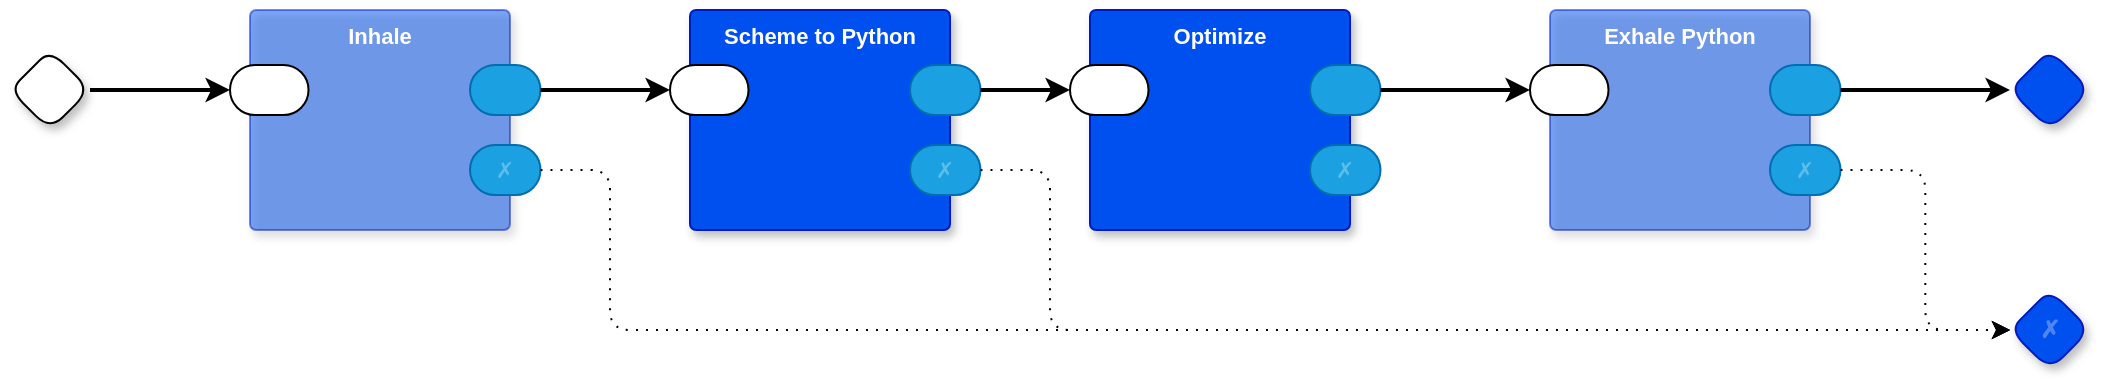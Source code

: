 <mxfile version="24.7.8" pages="8">
  <diagram id="7uuvqDomjlQr13WNTYXz" name="main">
    <mxGraphModel dx="1009" dy="608" grid="1" gridSize="10" guides="1" tooltips="1" connect="1" arrows="1" fold="1" page="1" pageScale="1" pageWidth="1100" pageHeight="850" math="0" shadow="0">
      <root>
        <mxCell id="0" />
        <mxCell id="1" parent="0" />
        <mxCell id="LZAMivedhxL1cJnxeGQ6-1" value="" style="rhombus;whiteSpace=wrap;html=1;rounded=1;fontStyle=1;glass=0;sketch=0;fontSize=12;points=[[0,0.5,0,0,0],[0.5,0,0,0,0],[0.5,1,0,0,0],[1,0.5,0,0,0]];shadow=1;fontFamily=Helvetica;fontColor=default;" parent="1" vertex="1">
          <mxGeometry x="20" y="100" width="40" height="40" as="geometry" />
        </mxCell>
        <mxCell id="LZAMivedhxL1cJnxeGQ6-2" value="" style="rhombus;whiteSpace=wrap;html=1;rounded=1;fontStyle=1;glass=0;sketch=0;fontSize=12;points=[[0,0.5,0,0,0],[0.5,0,0,0,0],[0.5,1,0,0,0],[1,0.5,0,0,0]];shadow=1;fillColor=#0050ef;fontColor=#ffffff;strokeColor=#001DBC;fontFamily=Helvetica;" parent="1" vertex="1">
          <mxGeometry x="1020" y="100" width="40" height="40" as="geometry" />
        </mxCell>
        <mxCell id="LZAMivedhxL1cJnxeGQ6-3" value="✗" style="rhombus;whiteSpace=wrap;html=1;rounded=1;fillColor=#0050ef;fontColor=#ffffff;strokeColor=#001DBC;fontStyle=1;glass=0;sketch=0;fontSize=12;points=[[0,0.5,0,0,0],[0.5,0,0,0,0],[0.5,1,0,0,0],[1,0.5,0,0,0]];shadow=1;textOpacity=30;" parent="1" vertex="1">
          <mxGeometry x="1020" y="220" width="40" height="40" as="geometry" />
        </mxCell>
        <mxCell id="LZAMivedhxL1cJnxeGQ6-9" style="edgeStyle=orthogonalEdgeStyle;rounded=0;orthogonalLoop=1;jettySize=auto;html=1;exitX=1;exitY=0.5;exitDx=0;exitDy=0;exitPerimeter=0;strokeWidth=2;entryX=0;entryY=0.5;entryDx=0;entryDy=0;entryPerimeter=0;" parent="1" source="LZAMivedhxL1cJnxeGQ6-1" target="LZAMivedhxL1cJnxeGQ6-16" edge="1">
          <mxGeometry relative="1" as="geometry">
            <mxPoint x="103.25" y="120" as="targetPoint" />
            <mxPoint x="55.25" y="120" as="sourcePoint" />
          </mxGeometry>
        </mxCell>
        <mxCell id="LZAMivedhxL1cJnxeGQ6-15" value="Inhale" style="rounded=1;whiteSpace=wrap;sketch=0;container=1;recursiveResize=0;verticalAlign=top;arcSize=6;fontStyle=1;autosize=0;points=[];absoluteArcSize=1;shadow=1;strokeColor=#001DBC;fillColor=#0050ef;fontColor=#ffffff;fontFamily=Helvetica;fontSize=11;labelBackgroundColor=none;opacity=50;" parent="1" vertex="1">
          <mxGeometry x="140" y="80" width="130" height="110" as="geometry">
            <mxRectangle x="-98" y="-1230" width="99" height="26" as="alternateBounds" />
          </mxGeometry>
        </mxCell>
        <mxCell id="LZAMivedhxL1cJnxeGQ6-16" value="" style="rounded=1;whiteSpace=wrap;sketch=0;points=[[0,0.5,0,0,0],[1,0.5,0,0,0]];arcSize=50;fontFamily=Helvetica;fontSize=11;fontColor=default;labelBackgroundColor=none;" parent="LZAMivedhxL1cJnxeGQ6-15" vertex="1">
          <mxGeometry x="-10" y="27.5" width="39.25" height="25" as="geometry" />
        </mxCell>
        <mxCell id="LZAMivedhxL1cJnxeGQ6-17" value="" style="rounded=1;whiteSpace=wrap;sketch=0;points=[[0,0.5,0,0,0],[1,0.5,0,0,0]];fillColor=#1ba1e2;fontColor=#ffffff;strokeColor=#006EAF;arcSize=50;fontFamily=Helvetica;fontSize=11;labelBackgroundColor=none;" parent="LZAMivedhxL1cJnxeGQ6-15" vertex="1">
          <mxGeometry x="110" y="27.5" width="35.25" height="25" as="geometry" />
        </mxCell>
        <mxCell id="LZAMivedhxL1cJnxeGQ6-18" value="✗" style="rounded=1;whiteSpace=wrap;sketch=0;points=[[0,0.5,0,0,0],[1,0.5,0,0,0]];fillColor=#1ba1e2;fontColor=#ffffff;strokeColor=#006EAF;arcSize=50;fontFamily=Helvetica;fontSize=11;textOpacity=30;labelBackgroundColor=none;" parent="LZAMivedhxL1cJnxeGQ6-15" vertex="1">
          <mxGeometry x="110" y="67.5" width="35.25" height="25" as="geometry" />
        </mxCell>
        <mxCell id="LZAMivedhxL1cJnxeGQ6-29" style="edgeStyle=orthogonalEdgeStyle;curved=0;rounded=1;orthogonalLoop=1;jettySize=auto;html=1;exitX=1;exitY=0.5;exitDx=0;exitDy=0;exitPerimeter=0;strokeColor=default;align=center;verticalAlign=middle;fontFamily=Helvetica;fontSize=11;fontColor=default;labelBackgroundColor=default;endArrow=classic;entryX=0;entryY=0.5;entryDx=0;entryDy=0;entryPerimeter=0;dashed=1;dashPattern=1 4;" parent="1" source="LZAMivedhxL1cJnxeGQ6-18" target="LZAMivedhxL1cJnxeGQ6-3" edge="1">
          <mxGeometry relative="1" as="geometry">
            <Array as="points">
              <mxPoint x="320" y="160" />
              <mxPoint x="320" y="240" />
            </Array>
          </mxGeometry>
        </mxCell>
        <mxCell id="bqmPil9-1EwFx2zgqMKI-1" value="Scheme to Python" style="rounded=1;whiteSpace=wrap;sketch=0;container=1;recursiveResize=0;verticalAlign=top;arcSize=6;fontStyle=1;autosize=0;points=[];absoluteArcSize=1;shadow=1;strokeColor=#001DBC;fillColor=#0050ef;fontColor=#ffffff;fontFamily=Helvetica;fontSize=11;labelBackgroundColor=none;" parent="1" vertex="1">
          <mxGeometry x="360" y="80" width="130" height="110" as="geometry">
            <mxRectangle x="-98" y="-1230" width="99" height="26" as="alternateBounds" />
          </mxGeometry>
        </mxCell>
        <mxCell id="bqmPil9-1EwFx2zgqMKI-2" value="" style="rounded=1;whiteSpace=wrap;sketch=0;points=[[0,0.5,0,0,0],[1,0.5,0,0,0]];arcSize=50;fontFamily=Helvetica;fontSize=11;fontColor=default;labelBackgroundColor=none;" parent="bqmPil9-1EwFx2zgqMKI-1" vertex="1">
          <mxGeometry x="-10" y="27.5" width="39.25" height="25" as="geometry" />
        </mxCell>
        <mxCell id="bqmPil9-1EwFx2zgqMKI-3" value="" style="rounded=1;whiteSpace=wrap;sketch=0;points=[[0,0.5,0,0,0],[1,0.5,0,0,0]];fillColor=#1ba1e2;fontColor=#ffffff;strokeColor=#006EAF;arcSize=50;fontFamily=Helvetica;fontSize=11;labelBackgroundColor=none;" parent="bqmPil9-1EwFx2zgqMKI-1" vertex="1">
          <mxGeometry x="110" y="27.5" width="35.25" height="25" as="geometry" />
        </mxCell>
        <mxCell id="bqmPil9-1EwFx2zgqMKI-4" value="✗" style="rounded=1;whiteSpace=wrap;sketch=0;points=[[0,0.5,0,0,0],[1,0.5,0,0,0]];fillColor=#1ba1e2;fontColor=#ffffff;strokeColor=#006EAF;arcSize=50;fontFamily=Helvetica;fontSize=11;textOpacity=30;labelBackgroundColor=none;" parent="bqmPil9-1EwFx2zgqMKI-1" vertex="1">
          <mxGeometry x="110" y="67.5" width="35.25" height="25" as="geometry" />
        </mxCell>
        <mxCell id="bqmPil9-1EwFx2zgqMKI-5" style="edgeStyle=orthogonalEdgeStyle;rounded=1;orthogonalLoop=1;jettySize=auto;html=1;exitX=1;exitY=0.5;exitDx=0;exitDy=0;exitPerimeter=0;entryX=0;entryY=0.5;entryDx=0;entryDy=0;entryPerimeter=0;strokeWidth=2;curved=0;" parent="1" source="LZAMivedhxL1cJnxeGQ6-17" target="bqmPil9-1EwFx2zgqMKI-2" edge="1">
          <mxGeometry relative="1" as="geometry" />
        </mxCell>
        <mxCell id="bqmPil9-1EwFx2zgqMKI-7" style="edgeStyle=orthogonalEdgeStyle;rounded=1;orthogonalLoop=1;jettySize=auto;html=1;entryX=0;entryY=0.5;entryDx=0;entryDy=0;entryPerimeter=0;curved=0;strokeColor=default;dashed=1;dashPattern=1 4;exitX=1;exitY=0.5;exitDx=0;exitDy=0;exitPerimeter=0;" parent="1" source="bqmPil9-1EwFx2zgqMKI-4" target="LZAMivedhxL1cJnxeGQ6-3" edge="1">
          <mxGeometry relative="1" as="geometry">
            <mxPoint x="520" y="180" as="sourcePoint" />
            <Array as="points">
              <mxPoint x="540" y="160" />
              <mxPoint x="540" y="240" />
            </Array>
          </mxGeometry>
        </mxCell>
        <mxCell id="8gXpsizZQ_q2KtkRFCEc-1" value="Exhale Python" style="rounded=1;whiteSpace=wrap;sketch=0;container=1;recursiveResize=0;verticalAlign=top;arcSize=6;fontStyle=1;autosize=0;points=[];absoluteArcSize=1;shadow=1;strokeColor=#001DBC;fillColor=#0050ef;fontColor=#ffffff;fontFamily=Helvetica;fontSize=11;labelBackgroundColor=none;opacity=50;" parent="1" vertex="1">
          <mxGeometry x="790" y="80" width="130" height="110" as="geometry">
            <mxRectangle x="-98" y="-1230" width="99" height="26" as="alternateBounds" />
          </mxGeometry>
        </mxCell>
        <mxCell id="8gXpsizZQ_q2KtkRFCEc-2" value="" style="rounded=1;whiteSpace=wrap;sketch=0;points=[[0,0.5,0,0,0],[1,0.5,0,0,0]];arcSize=50;fontFamily=Helvetica;fontSize=11;fontColor=default;labelBackgroundColor=none;" parent="8gXpsizZQ_q2KtkRFCEc-1" vertex="1">
          <mxGeometry x="-10" y="27.5" width="39.25" height="25" as="geometry" />
        </mxCell>
        <mxCell id="8gXpsizZQ_q2KtkRFCEc-3" value="" style="rounded=1;whiteSpace=wrap;sketch=0;points=[[0,0.5,0,0,0],[1,0.5,0,0,0]];fillColor=#1ba1e2;fontColor=#ffffff;strokeColor=#006EAF;arcSize=50;fontFamily=Helvetica;fontSize=11;labelBackgroundColor=none;" parent="8gXpsizZQ_q2KtkRFCEc-1" vertex="1">
          <mxGeometry x="110" y="27.5" width="35.25" height="25" as="geometry" />
        </mxCell>
        <mxCell id="8gXpsizZQ_q2KtkRFCEc-4" value="✗" style="rounded=1;whiteSpace=wrap;sketch=0;points=[[0,0.5,0,0,0],[1,0.5,0,0,0]];fillColor=#1ba1e2;fontColor=#ffffff;strokeColor=#006EAF;arcSize=50;fontFamily=Helvetica;fontSize=11;textOpacity=30;labelBackgroundColor=none;" parent="8gXpsizZQ_q2KtkRFCEc-1" vertex="1">
          <mxGeometry x="110" y="67.5" width="35.25" height="25" as="geometry" />
        </mxCell>
        <mxCell id="8gXpsizZQ_q2KtkRFCEc-6" style="edgeStyle=orthogonalEdgeStyle;rounded=1;orthogonalLoop=1;jettySize=auto;html=1;exitX=1;exitY=0.5;exitDx=0;exitDy=0;exitPerimeter=0;entryX=0;entryY=0.5;entryDx=0;entryDy=0;entryPerimeter=0;strokeWidth=2;curved=0;" parent="1" source="8gXpsizZQ_q2KtkRFCEc-3" target="LZAMivedhxL1cJnxeGQ6-2" edge="1">
          <mxGeometry relative="1" as="geometry" />
        </mxCell>
        <mxCell id="8gXpsizZQ_q2KtkRFCEc-7" style="edgeStyle=orthogonalEdgeStyle;rounded=1;orthogonalLoop=1;jettySize=auto;html=1;exitX=1;exitY=0.5;exitDx=0;exitDy=0;exitPerimeter=0;entryX=0;entryY=0.5;entryDx=0;entryDy=0;entryPerimeter=0;curved=0;dashed=1;dashPattern=1 4;" parent="1" source="8gXpsizZQ_q2KtkRFCEc-4" target="LZAMivedhxL1cJnxeGQ6-3" edge="1">
          <mxGeometry relative="1" as="geometry" />
        </mxCell>
        <mxCell id="SOxFIMe7PkMnrxHXSoTj-4" value="Optimize" style="rounded=1;whiteSpace=wrap;sketch=0;container=1;recursiveResize=0;verticalAlign=top;arcSize=6;fontStyle=1;autosize=0;points=[];absoluteArcSize=1;shadow=1;strokeColor=#001DBC;fillColor=#0050ef;fontColor=#ffffff;fontFamily=Helvetica;fontSize=11;labelBackgroundColor=none;" parent="1" vertex="1">
          <mxGeometry x="560" y="80" width="130" height="110" as="geometry">
            <mxRectangle x="-98" y="-1230" width="99" height="26" as="alternateBounds" />
          </mxGeometry>
        </mxCell>
        <mxCell id="SOxFIMe7PkMnrxHXSoTj-5" value="" style="rounded=1;whiteSpace=wrap;sketch=0;points=[[0,0.5,0,0,0],[1,0.5,0,0,0]];arcSize=50;fontFamily=Helvetica;fontSize=11;fontColor=default;labelBackgroundColor=none;" parent="SOxFIMe7PkMnrxHXSoTj-4" vertex="1">
          <mxGeometry x="-10" y="27.5" width="39.25" height="25" as="geometry" />
        </mxCell>
        <mxCell id="SOxFIMe7PkMnrxHXSoTj-6" value="" style="rounded=1;whiteSpace=wrap;sketch=0;points=[[0,0.5,0,0,0],[1,0.5,0,0,0]];fillColor=#1ba1e2;fontColor=#ffffff;strokeColor=#006EAF;arcSize=50;fontFamily=Helvetica;fontSize=11;labelBackgroundColor=none;" parent="SOxFIMe7PkMnrxHXSoTj-4" vertex="1">
          <mxGeometry x="110" y="27.5" width="35.25" height="25" as="geometry" />
        </mxCell>
        <mxCell id="SOxFIMe7PkMnrxHXSoTj-7" value="✗" style="rounded=1;whiteSpace=wrap;sketch=0;points=[[0,0.5,0,0,0],[1,0.5,0,0,0]];fillColor=#1ba1e2;fontColor=#ffffff;strokeColor=#006EAF;arcSize=50;fontFamily=Helvetica;fontSize=11;textOpacity=30;labelBackgroundColor=none;" parent="SOxFIMe7PkMnrxHXSoTj-4" vertex="1">
          <mxGeometry x="110" y="67.5" width="35.25" height="25" as="geometry" />
        </mxCell>
        <mxCell id="SOxFIMe7PkMnrxHXSoTj-8" style="edgeStyle=orthogonalEdgeStyle;rounded=1;orthogonalLoop=1;jettySize=auto;html=1;exitX=1;exitY=0.5;exitDx=0;exitDy=0;exitPerimeter=0;entryX=0;entryY=0.5;entryDx=0;entryDy=0;entryPerimeter=0;curved=0;strokeWidth=2;" parent="1" source="bqmPil9-1EwFx2zgqMKI-3" target="SOxFIMe7PkMnrxHXSoTj-5" edge="1">
          <mxGeometry relative="1" as="geometry" />
        </mxCell>
        <mxCell id="SOxFIMe7PkMnrxHXSoTj-9" style="edgeStyle=orthogonalEdgeStyle;rounded=1;orthogonalLoop=1;jettySize=auto;html=1;exitX=1;exitY=0.5;exitDx=0;exitDy=0;exitPerimeter=0;entryX=0;entryY=0.5;entryDx=0;entryDy=0;entryPerimeter=0;curved=0;strokeWidth=2;" parent="1" source="SOxFIMe7PkMnrxHXSoTj-6" target="8gXpsizZQ_q2KtkRFCEc-2" edge="1">
          <mxGeometry relative="1" as="geometry" />
        </mxCell>
      </root>
    </mxGraphModel>
  </diagram>
  <diagram id="kfDFgN6jVAJmqFf7D7LI" name="Inhale">
    <mxGraphModel dx="1009" dy="608" grid="1" gridSize="10" guides="1" tooltips="1" connect="1" arrows="1" fold="1" page="1" pageScale="1" pageWidth="1100" pageHeight="850" math="0" shadow="0">
      <root>
        <mxCell id="0" />
        <mxCell id="1" parent="0" />
        <mxCell id="Ks3u7ii3O0ToyFJfyuOW-1" value="" style="rhombus;whiteSpace=wrap;html=1;rounded=1;fontStyle=1;glass=0;sketch=0;fontSize=12;points=[[0,0.5,0,0,0],[0.5,0,0,0,0],[0.5,1,0,0,0],[1,0.5,0,0,0]];shadow=1;fontFamily=Helvetica;fontColor=default;" parent="1" vertex="1">
          <mxGeometry x="20" y="140" width="40" height="40" as="geometry" />
        </mxCell>
        <mxCell id="Ks3u7ii3O0ToyFJfyuOW-2" value="" style="rhombus;whiteSpace=wrap;html=1;rounded=1;fontStyle=1;glass=0;sketch=0;fontSize=12;points=[[0,0.5,0,0,0],[0.5,0,0,0,0],[0.5,1,0,0,0],[1,0.5,0,0,0]];shadow=1;fillColor=#0050ef;fontColor=#ffffff;strokeColor=#001DBC;fontFamily=Helvetica;" parent="1" vertex="1">
          <mxGeometry x="685" y="140" width="40" height="40" as="geometry" />
        </mxCell>
        <mxCell id="Ks3u7ii3O0ToyFJfyuOW-3" value="✗" style="rhombus;whiteSpace=wrap;html=1;rounded=1;fillColor=#0050ef;fontColor=#ffffff;strokeColor=#001DBC;fontStyle=1;glass=0;sketch=0;fontSize=12;points=[[0,0.5,0,0,0],[0.5,0,0,0,0],[0.5,1,0,0,0],[1,0.5,0,0,0]];shadow=1;textOpacity=30;" parent="1" vertex="1">
          <mxGeometry x="685" y="260" width="40" height="40" as="geometry" />
        </mxCell>
        <mxCell id="Ks3u7ii3O0ToyFJfyuOW-4" value="$ node t2t.mjs internalize.ohm internalize.rewrite -" style="rounded=1;whiteSpace=wrap;html=1;sketch=0;container=1;recursiveResize=0;verticalAlign=top;arcSize=6;fontStyle=1;autosize=0;points=[];absoluteArcSize=1;shadow=1;strokeColor=#001DBC;fillColor=#0050ef;fontColor=#ffffff;fontFamily=Helvetica;fontSize=11;" parent="1" vertex="1">
          <mxGeometry x="375" y="120" width="190" height="110" as="geometry">
            <mxRectangle x="-98" y="-1230" width="99" height="26" as="alternateBounds" />
          </mxGeometry>
        </mxCell>
        <mxCell id="Ks3u7ii3O0ToyFJfyuOW-5" value="" style="rounded=1;whiteSpace=wrap;html=1;sketch=0;points=[[0,0.5,0,0,0],[1,0.5,0,0,0]];arcSize=50;fontFamily=Helvetica;fontSize=11;fontColor=default;" parent="Ks3u7ii3O0ToyFJfyuOW-4" vertex="1">
          <mxGeometry x="-10" y="27.5" width="39.25" height="25" as="geometry" />
        </mxCell>
        <mxCell id="Ks3u7ii3O0ToyFJfyuOW-6" value="" style="rounded=1;whiteSpace=wrap;html=1;sketch=0;points=[[0,0.5,0,0,0],[1,0.5,0,0,0]];fillColor=#1ba1e2;fontColor=#ffffff;strokeColor=#006EAF;arcSize=50;fontFamily=Helvetica;fontSize=11;" parent="Ks3u7ii3O0ToyFJfyuOW-4" vertex="1">
          <mxGeometry x="170" y="27.5" width="35.25" height="25" as="geometry" />
        </mxCell>
        <mxCell id="Ks3u7ii3O0ToyFJfyuOW-7" value="✗" style="rounded=1;whiteSpace=wrap;html=1;sketch=0;points=[[0,0.5,0,0,0],[1,0.5,0,0,0]];fillColor=#1ba1e2;fontColor=#ffffff;strokeColor=#006EAF;arcSize=50;fontFamily=Helvetica;fontSize=11;textOpacity=30;" parent="Ks3u7ii3O0ToyFJfyuOW-4" vertex="1">
          <mxGeometry x="170" y="67.5" width="35.25" height="25" as="geometry" />
        </mxCell>
        <mxCell id="Ks3u7ii3O0ToyFJfyuOW-9" style="edgeStyle=orthogonalEdgeStyle;rounded=0;orthogonalLoop=1;jettySize=auto;html=1;exitX=1;exitY=0.5;exitDx=0;exitDy=0;exitPerimeter=0;strokeWidth=2;entryX=0;entryY=0.5;entryDx=0;entryDy=0;entryPerimeter=0;" parent="1" source="Ks3u7ii3O0ToyFJfyuOW-6" target="Ks3u7ii3O0ToyFJfyuOW-2" edge="1">
          <mxGeometry relative="1" as="geometry">
            <mxPoint x="595" y="160" as="targetPoint" />
          </mxGeometry>
        </mxCell>
        <mxCell id="Ks3u7ii3O0ToyFJfyuOW-10" style="edgeStyle=orthogonalEdgeStyle;rounded=1;orthogonalLoop=1;jettySize=auto;html=1;exitX=1;exitY=0.5;exitDx=0;exitDy=0;exitPerimeter=0;entryX=0;entryY=0.5;entryDx=0;entryDy=0;entryPerimeter=0;curved=0;" parent="1" source="Ks3u7ii3O0ToyFJfyuOW-7" target="Ks3u7ii3O0ToyFJfyuOW-3" edge="1">
          <mxGeometry relative="1" as="geometry">
            <Array as="points">
              <mxPoint x="605" y="200" />
              <mxPoint x="605" y="280" />
            </Array>
          </mxGeometry>
        </mxCell>
        <mxCell id="mPg0oo0mx1sWg0ei-3gz-1" value="Read Text File" style="rounded=1;whiteSpace=wrap;html=1;sketch=0;container=1;recursiveResize=0;verticalAlign=top;arcSize=6;fontStyle=1;autosize=0;points=[];absoluteArcSize=1;shadow=1;strokeColor=#001DBC;fillColor=#0050ef;fontColor=#ffffff;fontFamily=Helvetica;fontSize=11;" parent="1" vertex="1">
          <mxGeometry x="140" y="120" width="130" height="110" as="geometry">
            <mxRectangle x="-98" y="-1230" width="99" height="26" as="alternateBounds" />
          </mxGeometry>
        </mxCell>
        <mxCell id="mPg0oo0mx1sWg0ei-3gz-2" value="" style="rounded=1;whiteSpace=wrap;html=1;sketch=0;points=[[0,0.5,0,0,0],[1,0.5,0,0,0]];arcSize=50;fontFamily=Helvetica;fontSize=11;fontColor=default;" parent="mPg0oo0mx1sWg0ei-3gz-1" vertex="1">
          <mxGeometry x="-10" y="27.5" width="39.25" height="25" as="geometry" />
        </mxCell>
        <mxCell id="mPg0oo0mx1sWg0ei-3gz-3" value="" style="rounded=1;whiteSpace=wrap;html=1;sketch=0;points=[[0,0.5,0,0,0],[1,0.5,0,0,0]];fillColor=#1ba1e2;fontColor=#ffffff;strokeColor=#006EAF;arcSize=50;fontFamily=Helvetica;fontSize=11;" parent="mPg0oo0mx1sWg0ei-3gz-1" vertex="1">
          <mxGeometry x="110" y="27.5" width="35.25" height="25" as="geometry" />
        </mxCell>
        <mxCell id="mPg0oo0mx1sWg0ei-3gz-4" value="✗" style="rounded=1;whiteSpace=wrap;html=1;sketch=0;points=[[0,0.5,0,0,0],[1,0.5,0,0,0]];fillColor=#1ba1e2;fontColor=#ffffff;strokeColor=#006EAF;arcSize=50;fontFamily=Helvetica;fontSize=11;textOpacity=30;" parent="mPg0oo0mx1sWg0ei-3gz-1" vertex="1">
          <mxGeometry x="110" y="67.5" width="35.25" height="25" as="geometry" />
        </mxCell>
        <mxCell id="mPg0oo0mx1sWg0ei-3gz-5" style="edgeStyle=orthogonalEdgeStyle;rounded=0;orthogonalLoop=1;jettySize=auto;html=1;entryX=0;entryY=0.5;entryDx=0;entryDy=0;entryPerimeter=0;strokeWidth=2;" parent="1" source="Ks3u7ii3O0ToyFJfyuOW-1" target="mPg0oo0mx1sWg0ei-3gz-2" edge="1">
          <mxGeometry relative="1" as="geometry" />
        </mxCell>
        <mxCell id="mPg0oo0mx1sWg0ei-3gz-6" style="edgeStyle=orthogonalEdgeStyle;rounded=0;orthogonalLoop=1;jettySize=auto;html=1;entryX=0;entryY=0.5;entryDx=0;entryDy=0;entryPerimeter=0;strokeWidth=2;" parent="1" source="mPg0oo0mx1sWg0ei-3gz-3" target="Ks3u7ii3O0ToyFJfyuOW-5" edge="1">
          <mxGeometry relative="1" as="geometry" />
        </mxCell>
        <mxCell id="Xa5ixwbFid5f1mKlDKnW-1" value="?" style="rounded=1;whiteSpace=wrap;html=1;sketch=0;container=1;recursiveResize=0;verticalAlign=bottom;arcSize=6;fontStyle=0;autosize=0;points=[];absoluteArcSize=1;shadow=0;strokeColor=#d79b00;fillColor=#FFFFFF;fontFamily=Helvetica;fontSize=11;dashed=1;opacity=30;align=right;textOpacity=30;gradientColor=#EA6B66;fontColor=default;" vertex="1" parent="1">
          <mxGeometry x="400" y="30" width="40" height="50" as="geometry">
            <mxRectangle x="-98" y="-1230" width="99" height="26" as="alternateBounds" />
          </mxGeometry>
        </mxCell>
        <mxCell id="Xa5ixwbFid5f1mKlDKnW-2" value="" style="rounded=1;whiteSpace=wrap;html=1;sketch=0;points=[[0,0.5,0,0,0],[1,0.5,0,0,0]];arcSize=50;fontFamily=Helvetica;fontSize=11;fontColor=default;dashed=1;textOpacity=50;opacity=30;fontStyle=0" vertex="1" parent="Xa5ixwbFid5f1mKlDKnW-1">
          <mxGeometry x="-12" y="12.5" width="39.25" height="25" as="geometry" />
        </mxCell>
        <mxCell id="Xa5ixwbFid5f1mKlDKnW-3" style="edgeStyle=orthogonalEdgeStyle;rounded=1;orthogonalLoop=1;jettySize=auto;html=1;exitX=1;exitY=0.5;exitDx=0;exitDy=0;exitPerimeter=0;entryX=0;entryY=0.5;entryDx=0;entryDy=0;entryPerimeter=0;curved=0;dashed=1;" edge="1" parent="1" source="mPg0oo0mx1sWg0ei-3gz-3" target="Xa5ixwbFid5f1mKlDKnW-2">
          <mxGeometry relative="1" as="geometry" />
        </mxCell>
        <mxCell id="oRyD9MVuR11A_3DKu170-1" value="?" style="rounded=1;whiteSpace=wrap;html=1;sketch=0;container=1;recursiveResize=0;verticalAlign=bottom;arcSize=6;fontStyle=0;autosize=0;points=[];absoluteArcSize=1;shadow=0;strokeColor=#d79b00;fillColor=#FFFFFF;fontFamily=Helvetica;fontSize=11;dashed=1;opacity=30;align=right;textOpacity=30;gradientColor=#EA6B66;fontColor=default;" vertex="1" parent="1">
          <mxGeometry x="160" y="30" width="40" height="50" as="geometry">
            <mxRectangle x="-98" y="-1230" width="99" height="26" as="alternateBounds" />
          </mxGeometry>
        </mxCell>
        <mxCell id="oRyD9MVuR11A_3DKu170-2" value="" style="rounded=1;whiteSpace=wrap;html=1;sketch=0;points=[[0,0.5,0,0,0],[1,0.5,0,0,0]];arcSize=50;fontFamily=Helvetica;fontSize=11;fontColor=default;dashed=1;textOpacity=50;opacity=30;fontStyle=0" vertex="1" parent="oRyD9MVuR11A_3DKu170-1">
          <mxGeometry x="-12" y="12.5" width="39.25" height="25" as="geometry" />
        </mxCell>
        <mxCell id="oRyD9MVuR11A_3DKu170-3" value="?" style="rounded=1;whiteSpace=wrap;html=1;sketch=0;container=1;recursiveResize=0;verticalAlign=bottom;arcSize=6;fontStyle=0;autosize=0;points=[];absoluteArcSize=1;shadow=0;strokeColor=#d79b00;fillColor=#FFFFFF;fontFamily=Helvetica;fontSize=11;dashed=1;opacity=30;align=right;textOpacity=30;gradientColor=#EA6B66;fontColor=default;" vertex="1" parent="1">
          <mxGeometry x="640" y="30" width="40" height="50" as="geometry">
            <mxRectangle x="-98" y="-1230" width="99" height="26" as="alternateBounds" />
          </mxGeometry>
        </mxCell>
        <mxCell id="oRyD9MVuR11A_3DKu170-4" value="" style="rounded=1;whiteSpace=wrap;html=1;sketch=0;points=[[0,0.5,0,0,0],[1,0.5,0,0,0]];arcSize=50;fontFamily=Helvetica;fontSize=11;fontColor=default;dashed=1;textOpacity=50;opacity=30;fontStyle=0" vertex="1" parent="oRyD9MVuR11A_3DKu170-3">
          <mxGeometry x="-12" y="12.5" width="39.25" height="25" as="geometry" />
        </mxCell>
        <mxCell id="oRyD9MVuR11A_3DKu170-5" style="edgeStyle=orthogonalEdgeStyle;rounded=1;orthogonalLoop=1;jettySize=auto;html=1;exitX=1;exitY=0.5;exitDx=0;exitDy=0;exitPerimeter=0;entryX=0;entryY=0.5;entryDx=0;entryDy=0;entryPerimeter=0;curved=0;dashed=1;" edge="1" parent="1" source="Ks3u7ii3O0ToyFJfyuOW-1" target="oRyD9MVuR11A_3DKu170-2">
          <mxGeometry relative="1" as="geometry" />
        </mxCell>
        <mxCell id="oRyD9MVuR11A_3DKu170-6" style="edgeStyle=orthogonalEdgeStyle;rounded=1;orthogonalLoop=1;jettySize=auto;html=1;exitX=1;exitY=0.5;exitDx=0;exitDy=0;exitPerimeter=0;entryX=0;entryY=0.5;entryDx=0;entryDy=0;entryPerimeter=0;curved=0;dashed=1;" edge="1" parent="1" source="Ks3u7ii3O0ToyFJfyuOW-6" target="oRyD9MVuR11A_3DKu170-4">
          <mxGeometry relative="1" as="geometry" />
        </mxCell>
      </root>
    </mxGraphModel>
  </diagram>
  <diagram name="Uninternalize" id="yR5oZ1h_S7ZLmSGezaBp">
    <mxGraphModel dx="920" dy="486" grid="1" gridSize="10" guides="1" tooltips="1" connect="1" arrows="1" fold="1" page="1" pageScale="1" pageWidth="1100" pageHeight="850" math="0" shadow="0">
      <root>
        <mxCell id="c91dSZDJYJj_W9c63cXH-0" />
        <mxCell id="c91dSZDJYJj_W9c63cXH-1" parent="c91dSZDJYJj_W9c63cXH-0" />
        <mxCell id="c91dSZDJYJj_W9c63cXH-2" value="" style="rhombus;whiteSpace=wrap;html=1;rounded=1;fontStyle=1;glass=0;sketch=0;fontSize=12;points=[[0,0.5,0,0,0],[0.5,0,0,0,0],[0.5,1,0,0,0],[1,0.5,0,0,0]];shadow=1;fontFamily=Helvetica;fontColor=default;" vertex="1" parent="c91dSZDJYJj_W9c63cXH-1">
          <mxGeometry x="20" y="140" width="40" height="40" as="geometry" />
        </mxCell>
        <mxCell id="c91dSZDJYJj_W9c63cXH-3" value="" style="rhombus;whiteSpace=wrap;html=1;rounded=1;fontStyle=1;glass=0;sketch=0;fontSize=12;points=[[0,0.5,0,0,0],[0.5,0,0,0,0],[0.5,1,0,0,0],[1,0.5,0,0,0]];shadow=1;fillColor=#0050ef;fontColor=#ffffff;strokeColor=#001DBC;fontFamily=Helvetica;" vertex="1" parent="c91dSZDJYJj_W9c63cXH-1">
          <mxGeometry x="360" y="140" width="40" height="40" as="geometry" />
        </mxCell>
        <mxCell id="c91dSZDJYJj_W9c63cXH-4" value="✗" style="rhombus;whiteSpace=wrap;html=1;rounded=1;fillColor=#0050ef;fontColor=#ffffff;strokeColor=#001DBC;fontStyle=1;glass=0;sketch=0;fontSize=12;points=[[0,0.5,0,0,0],[0.5,0,0,0,0],[0.5,1,0,0,0],[1,0.5,0,0,0]];shadow=1;textOpacity=30;" vertex="1" parent="c91dSZDJYJj_W9c63cXH-1">
          <mxGeometry x="360" y="260" width="40" height="40" as="geometry" />
        </mxCell>
        <mxCell id="c91dSZDJYJj_W9c63cXH-5" value="$ node unencode.mjs" style="rounded=1;whiteSpace=wrap;html=1;sketch=0;container=1;recursiveResize=0;verticalAlign=top;arcSize=6;fontStyle=1;autosize=0;points=[];absoluteArcSize=1;shadow=1;strokeColor=#001DBC;fillColor=#0050ef;fontColor=#ffffff;fontFamily=Helvetica;fontSize=11;" vertex="1" parent="c91dSZDJYJj_W9c63cXH-1">
          <mxGeometry x="130" y="120" width="130" height="110" as="geometry">
            <mxRectangle x="-98" y="-1230" width="99" height="26" as="alternateBounds" />
          </mxGeometry>
        </mxCell>
        <mxCell id="c91dSZDJYJj_W9c63cXH-6" value="" style="rounded=1;whiteSpace=wrap;html=1;sketch=0;points=[[0,0.5,0,0,0],[1,0.5,0,0,0]];arcSize=50;fontFamily=Helvetica;fontSize=11;fontColor=default;" vertex="1" parent="c91dSZDJYJj_W9c63cXH-5">
          <mxGeometry x="-10" y="27.5" width="39.25" height="25" as="geometry" />
        </mxCell>
        <mxCell id="c91dSZDJYJj_W9c63cXH-7" value="" style="rounded=1;whiteSpace=wrap;html=1;sketch=0;points=[[0,0.5,0,0,0],[1,0.5,0,0,0]];fillColor=#1ba1e2;fontColor=#ffffff;strokeColor=#006EAF;arcSize=50;fontFamily=Helvetica;fontSize=11;" vertex="1" parent="c91dSZDJYJj_W9c63cXH-5">
          <mxGeometry x="110" y="27.5" width="35.25" height="25" as="geometry" />
        </mxCell>
        <mxCell id="c91dSZDJYJj_W9c63cXH-8" value="✗" style="rounded=1;whiteSpace=wrap;html=1;sketch=0;points=[[0,0.5,0,0,0],[1,0.5,0,0,0]];fillColor=#1ba1e2;fontColor=#ffffff;strokeColor=#006EAF;arcSize=50;fontFamily=Helvetica;fontSize=11;textOpacity=30;" vertex="1" parent="c91dSZDJYJj_W9c63cXH-5">
          <mxGeometry x="110" y="67.5" width="35.25" height="25" as="geometry" />
        </mxCell>
        <mxCell id="c91dSZDJYJj_W9c63cXH-9" style="edgeStyle=orthogonalEdgeStyle;rounded=0;orthogonalLoop=1;jettySize=auto;html=1;exitX=1;exitY=0.5;exitDx=0;exitDy=0;exitPerimeter=0;entryX=0;entryY=0.5;entryDx=0;entryDy=0;entryPerimeter=0;strokeWidth=2;" edge="1" parent="c91dSZDJYJj_W9c63cXH-1" source="c91dSZDJYJj_W9c63cXH-2" target="c91dSZDJYJj_W9c63cXH-6">
          <mxGeometry relative="1" as="geometry" />
        </mxCell>
        <mxCell id="c91dSZDJYJj_W9c63cXH-10" style="edgeStyle=orthogonalEdgeStyle;rounded=0;orthogonalLoop=1;jettySize=auto;html=1;exitX=1;exitY=0.5;exitDx=0;exitDy=0;exitPerimeter=0;strokeWidth=2;entryX=0;entryY=0.5;entryDx=0;entryDy=0;entryPerimeter=0;" edge="1" parent="c91dSZDJYJj_W9c63cXH-1" source="c91dSZDJYJj_W9c63cXH-7" target="c91dSZDJYJj_W9c63cXH-3">
          <mxGeometry relative="1" as="geometry">
            <mxPoint x="350" y="160" as="targetPoint" />
          </mxGeometry>
        </mxCell>
        <mxCell id="c91dSZDJYJj_W9c63cXH-11" style="edgeStyle=orthogonalEdgeStyle;rounded=1;orthogonalLoop=1;jettySize=auto;html=1;exitX=1;exitY=0.5;exitDx=0;exitDy=0;exitPerimeter=0;entryX=0;entryY=0.5;entryDx=0;entryDy=0;entryPerimeter=0;curved=0;" edge="1" parent="c91dSZDJYJj_W9c63cXH-1" source="c91dSZDJYJj_W9c63cXH-8" target="c91dSZDJYJj_W9c63cXH-4">
          <mxGeometry relative="1" as="geometry">
            <Array as="points">
              <mxPoint x="300" y="200" />
              <mxPoint x="300" y="280" />
            </Array>
          </mxGeometry>
        </mxCell>
      </root>
    </mxGraphModel>
  </diagram>
  <diagram id="DWxpu4sDnWmoSE2PDSY-" name="Decode For Python">
    <mxGraphModel dx="1009" dy="608" grid="1" gridSize="10" guides="1" tooltips="1" connect="1" arrows="1" fold="1" page="1" pageScale="1" pageWidth="1100" pageHeight="850" math="0" shadow="0">
      <root>
        <mxCell id="0" />
        <mxCell id="1" parent="0" />
        <mxCell id="d5O_rO45kLhP89n0BcdW-1" value="" style="rhombus;whiteSpace=wrap;html=1;rounded=1;fontStyle=1;glass=0;sketch=0;fontSize=12;points=[[0,0.5,0,0,0],[0.5,0,0,0,0],[0.5,1,0,0,0],[1,0.5,0,0,0]];shadow=1;fontFamily=Helvetica;fontColor=default;" parent="1" vertex="1">
          <mxGeometry x="20" y="140" width="40" height="40" as="geometry" />
        </mxCell>
        <mxCell id="d5O_rO45kLhP89n0BcdW-2" value="" style="rhombus;whiteSpace=wrap;html=1;rounded=1;fontStyle=1;glass=0;sketch=0;fontSize=12;points=[[0,0.5,0,0,0],[0.5,0,0,0,0],[0.5,1,0,0,0],[1,0.5,0,0,0]];shadow=1;fillColor=#0050ef;fontColor=#ffffff;strokeColor=#001DBC;fontFamily=Helvetica;" parent="1" vertex="1">
          <mxGeometry x="440" y="140" width="40" height="40" as="geometry" />
        </mxCell>
        <mxCell id="d5O_rO45kLhP89n0BcdW-3" value="✗" style="rhombus;whiteSpace=wrap;html=1;rounded=1;fillColor=#0050ef;fontColor=#ffffff;strokeColor=#001DBC;fontStyle=1;glass=0;sketch=0;fontSize=12;points=[[0,0.5,0,0,0],[0.5,0,0,0,0],[0.5,1,0,0,0],[1,0.5,0,0,0]];shadow=1;textOpacity=30;" parent="1" vertex="1">
          <mxGeometry x="440" y="260" width="40" height="40" as="geometry" />
        </mxCell>
        <mxCell id="d5O_rO45kLhP89n0BcdW-4" value="$ node t2t.mjs pydecode.ohm pydecode.rewrite -" style="rounded=1;whiteSpace=wrap;html=1;sketch=0;container=1;recursiveResize=0;verticalAlign=top;arcSize=6;fontStyle=1;autosize=0;points=[];absoluteArcSize=1;shadow=1;strokeColor=#001DBC;fillColor=#0050ef;fontColor=#ffffff;fontFamily=Helvetica;fontSize=11;" parent="1" vertex="1">
          <mxGeometry x="130" y="120" width="190" height="110" as="geometry">
            <mxRectangle x="-98" y="-1230" width="99" height="26" as="alternateBounds" />
          </mxGeometry>
        </mxCell>
        <mxCell id="d5O_rO45kLhP89n0BcdW-5" value="" style="rounded=1;whiteSpace=wrap;html=1;sketch=0;points=[[0,0.5,0,0,0],[1,0.5,0,0,0]];arcSize=50;fontFamily=Helvetica;fontSize=11;fontColor=default;" parent="d5O_rO45kLhP89n0BcdW-4" vertex="1">
          <mxGeometry x="-10" y="27.5" width="39.25" height="25" as="geometry" />
        </mxCell>
        <mxCell id="d5O_rO45kLhP89n0BcdW-6" value="" style="rounded=1;whiteSpace=wrap;html=1;sketch=0;points=[[0,0.5,0,0,0],[1,0.5,0,0,0]];fillColor=#1ba1e2;fontColor=#ffffff;strokeColor=#006EAF;arcSize=50;fontFamily=Helvetica;fontSize=11;" parent="d5O_rO45kLhP89n0BcdW-4" vertex="1">
          <mxGeometry x="170" y="27.5" width="35.25" height="25" as="geometry" />
        </mxCell>
        <mxCell id="d5O_rO45kLhP89n0BcdW-7" value="✗" style="rounded=1;whiteSpace=wrap;html=1;sketch=0;points=[[0,0.5,0,0,0],[1,0.5,0,0,0]];fillColor=#1ba1e2;fontColor=#ffffff;strokeColor=#006EAF;arcSize=50;fontFamily=Helvetica;fontSize=11;textOpacity=30;" parent="d5O_rO45kLhP89n0BcdW-4" vertex="1">
          <mxGeometry x="170" y="67.5" width="35.25" height="25" as="geometry" />
        </mxCell>
        <mxCell id="d5O_rO45kLhP89n0BcdW-8" style="edgeStyle=orthogonalEdgeStyle;rounded=0;orthogonalLoop=1;jettySize=auto;html=1;exitX=1;exitY=0.5;exitDx=0;exitDy=0;exitPerimeter=0;entryX=0;entryY=0.5;entryDx=0;entryDy=0;entryPerimeter=0;strokeWidth=2;" parent="1" source="d5O_rO45kLhP89n0BcdW-1" target="d5O_rO45kLhP89n0BcdW-5" edge="1">
          <mxGeometry relative="1" as="geometry" />
        </mxCell>
        <mxCell id="d5O_rO45kLhP89n0BcdW-9" style="edgeStyle=orthogonalEdgeStyle;rounded=0;orthogonalLoop=1;jettySize=auto;html=1;exitX=1;exitY=0.5;exitDx=0;exitDy=0;exitPerimeter=0;strokeWidth=2;entryX=0;entryY=0.5;entryDx=0;entryDy=0;entryPerimeter=0;" parent="1" source="d5O_rO45kLhP89n0BcdW-6" target="d5O_rO45kLhP89n0BcdW-2" edge="1">
          <mxGeometry relative="1" as="geometry">
            <mxPoint x="350" y="160" as="targetPoint" />
          </mxGeometry>
        </mxCell>
        <mxCell id="d5O_rO45kLhP89n0BcdW-10" style="edgeStyle=orthogonalEdgeStyle;rounded=1;orthogonalLoop=1;jettySize=auto;html=1;exitX=1;exitY=0.5;exitDx=0;exitDy=0;exitPerimeter=0;entryX=0;entryY=0.5;entryDx=0;entryDy=0;entryPerimeter=0;curved=0;" parent="1" source="d5O_rO45kLhP89n0BcdW-7" target="d5O_rO45kLhP89n0BcdW-3" edge="1">
          <mxGeometry relative="1" as="geometry">
            <Array as="points">
              <mxPoint x="360" y="200" />
              <mxPoint x="360" y="280" />
            </Array>
          </mxGeometry>
        </mxCell>
      </root>
    </mxGraphModel>
  </diagram>
  <diagram id="QfMkjQi60-kuk4cKw3E2" name="Scheme to Python">
    <mxGraphModel dx="1009" dy="608" grid="1" gridSize="10" guides="1" tooltips="1" connect="1" arrows="1" fold="1" page="1" pageScale="1" pageWidth="1100" pageHeight="850" math="0" shadow="0">
      <root>
        <mxCell id="0" />
        <mxCell id="1" parent="0" />
        <mxCell id="IO6PlH4Jl6gjGxsQ-cl9-1" value="" style="rhombus;whiteSpace=wrap;html=1;rounded=1;fontStyle=1;glass=0;sketch=0;fontSize=12;points=[[0,0.5,0,0,0],[0.5,0,0,0,0],[0.5,1,0,0,0],[1,0.5,0,0,0]];shadow=1;fontFamily=Helvetica;fontColor=default;" parent="1" vertex="1">
          <mxGeometry x="20" y="140" width="40" height="40" as="geometry" />
        </mxCell>
        <mxCell id="IO6PlH4Jl6gjGxsQ-cl9-2" value="" style="rhombus;whiteSpace=wrap;html=1;rounded=1;fontStyle=1;glass=0;sketch=0;fontSize=12;points=[[0,0.5,0,0,0],[0.5,0,0,0,0],[0.5,1,0,0,0],[1,0.5,0,0,0]];shadow=1;fillColor=#0050ef;fontColor=#ffffff;strokeColor=#001DBC;fontFamily=Helvetica;" parent="1" vertex="1">
          <mxGeometry x="440" y="140" width="40" height="40" as="geometry" />
        </mxCell>
        <mxCell id="IO6PlH4Jl6gjGxsQ-cl9-3" value="✗" style="rhombus;whiteSpace=wrap;html=1;rounded=1;fillColor=#0050ef;fontColor=#ffffff;strokeColor=#001DBC;fontStyle=1;glass=0;sketch=0;fontSize=12;points=[[0,0.5,0,0,0],[0.5,0,0,0,0],[0.5,1,0,0,0],[1,0.5,0,0,0]];shadow=1;textOpacity=30;" parent="1" vertex="1">
          <mxGeometry x="440" y="260" width="40" height="40" as="geometry" />
        </mxCell>
        <mxCell id="IO6PlH4Jl6gjGxsQ-cl9-4" value="$ node t2t.mjs scm2py.ohm scm2py.rewrite -" style="rounded=1;whiteSpace=wrap;html=1;sketch=0;container=1;recursiveResize=0;verticalAlign=top;arcSize=6;fontStyle=1;autosize=0;points=[];absoluteArcSize=1;shadow=1;strokeColor=#001DBC;fillColor=#0050ef;fontColor=#ffffff;fontFamily=Helvetica;fontSize=11;" parent="1" vertex="1">
          <mxGeometry x="130" y="120" width="190" height="110" as="geometry">
            <mxRectangle x="-98" y="-1230" width="99" height="26" as="alternateBounds" />
          </mxGeometry>
        </mxCell>
        <mxCell id="IO6PlH4Jl6gjGxsQ-cl9-5" value="" style="rounded=1;whiteSpace=wrap;html=1;sketch=0;points=[[0,0.5,0,0,0],[1,0.5,0,0,0]];arcSize=50;fontFamily=Helvetica;fontSize=11;fontColor=default;" parent="IO6PlH4Jl6gjGxsQ-cl9-4" vertex="1">
          <mxGeometry x="-10" y="27.5" width="39.25" height="25" as="geometry" />
        </mxCell>
        <mxCell id="IO6PlH4Jl6gjGxsQ-cl9-6" value="" style="rounded=1;whiteSpace=wrap;html=1;sketch=0;points=[[0,0.5,0,0,0],[1,0.5,0,0,0]];fillColor=#1ba1e2;fontColor=#ffffff;strokeColor=#006EAF;arcSize=50;fontFamily=Helvetica;fontSize=11;" parent="IO6PlH4Jl6gjGxsQ-cl9-4" vertex="1">
          <mxGeometry x="170" y="27.5" width="35.25" height="25" as="geometry" />
        </mxCell>
        <mxCell id="IO6PlH4Jl6gjGxsQ-cl9-7" value="✗" style="rounded=1;whiteSpace=wrap;html=1;sketch=0;points=[[0,0.5,0,0,0],[1,0.5,0,0,0]];fillColor=#1ba1e2;fontColor=#ffffff;strokeColor=#006EAF;arcSize=50;fontFamily=Helvetica;fontSize=11;textOpacity=30;" parent="IO6PlH4Jl6gjGxsQ-cl9-4" vertex="1">
          <mxGeometry x="170" y="67.5" width="35.25" height="25" as="geometry" />
        </mxCell>
        <mxCell id="IO6PlH4Jl6gjGxsQ-cl9-8" style="edgeStyle=orthogonalEdgeStyle;rounded=0;orthogonalLoop=1;jettySize=auto;html=1;exitX=1;exitY=0.5;exitDx=0;exitDy=0;exitPerimeter=0;entryX=0;entryY=0.5;entryDx=0;entryDy=0;entryPerimeter=0;strokeWidth=2;" parent="1" source="IO6PlH4Jl6gjGxsQ-cl9-1" target="IO6PlH4Jl6gjGxsQ-cl9-5" edge="1">
          <mxGeometry relative="1" as="geometry" />
        </mxCell>
        <mxCell id="IO6PlH4Jl6gjGxsQ-cl9-9" style="edgeStyle=orthogonalEdgeStyle;rounded=0;orthogonalLoop=1;jettySize=auto;html=1;exitX=1;exitY=0.5;exitDx=0;exitDy=0;exitPerimeter=0;strokeWidth=2;entryX=0;entryY=0.5;entryDx=0;entryDy=0;entryPerimeter=0;" parent="1" source="IO6PlH4Jl6gjGxsQ-cl9-6" target="IO6PlH4Jl6gjGxsQ-cl9-2" edge="1">
          <mxGeometry relative="1" as="geometry">
            <mxPoint x="350" y="160" as="targetPoint" />
          </mxGeometry>
        </mxCell>
        <mxCell id="IO6PlH4Jl6gjGxsQ-cl9-10" style="edgeStyle=orthogonalEdgeStyle;rounded=1;orthogonalLoop=1;jettySize=auto;html=1;exitX=1;exitY=0.5;exitDx=0;exitDy=0;exitPerimeter=0;entryX=0;entryY=0.5;entryDx=0;entryDy=0;entryPerimeter=0;curved=0;dashed=1;dashPattern=1 4;" parent="1" source="IO6PlH4Jl6gjGxsQ-cl9-7" target="IO6PlH4Jl6gjGxsQ-cl9-3" edge="1">
          <mxGeometry relative="1" as="geometry">
            <Array as="points">
              <mxPoint x="360" y="200" />
              <mxPoint x="360" y="280" />
            </Array>
          </mxGeometry>
        </mxCell>
      </root>
    </mxGraphModel>
  </diagram>
  <diagram id="JeOKKricKCzmu5PoCy9M" name="Python Indenter">
    <mxGraphModel dx="1133" dy="597" grid="1" gridSize="10" guides="1" tooltips="1" connect="1" arrows="1" fold="1" page="1" pageScale="1" pageWidth="1100" pageHeight="850" math="0" shadow="0">
      <root>
        <mxCell id="0" />
        <mxCell id="1" parent="0" />
        <mxCell id="9QAsw_f2eyCUnRGIPsyV-1" value="" style="rhombus;whiteSpace=wrap;html=1;rounded=1;fontStyle=1;glass=0;sketch=0;fontSize=12;points=[[0,0.5,0,0,0],[0.5,0,0,0,0],[0.5,1,0,0,0],[1,0.5,0,0,0]];shadow=1;fontFamily=Helvetica;fontColor=default;" vertex="1" parent="1">
          <mxGeometry x="20" y="140" width="40" height="40" as="geometry" />
        </mxCell>
        <mxCell id="9QAsw_f2eyCUnRGIPsyV-2" value="" style="rhombus;whiteSpace=wrap;html=1;rounded=1;fontStyle=1;glass=0;sketch=0;fontSize=12;points=[[0,0.5,0,0,0],[0.5,0,0,0,0],[0.5,1,0,0,0],[1,0.5,0,0,0]];shadow=1;fillColor=#0050ef;fontColor=#ffffff;strokeColor=#001DBC;fontFamily=Helvetica;" vertex="1" parent="1">
          <mxGeometry x="360" y="140" width="40" height="40" as="geometry" />
        </mxCell>
        <mxCell id="9QAsw_f2eyCUnRGIPsyV-3" value="✗" style="rhombus;whiteSpace=wrap;html=1;rounded=1;fillColor=#0050ef;fontColor=#ffffff;strokeColor=#001DBC;fontStyle=1;glass=0;sketch=0;fontSize=12;points=[[0,0.5,0,0,0],[0.5,0,0,0,0],[0.5,1,0,0,0],[1,0.5,0,0,0]];shadow=1;textOpacity=30;" vertex="1" parent="1">
          <mxGeometry x="360" y="260" width="40" height="40" as="geometry" />
        </mxCell>
        <mxCell id="9QAsw_f2eyCUnRGIPsyV-4" value="$ node indenter.mjs" style="rounded=1;whiteSpace=wrap;html=1;sketch=0;container=1;recursiveResize=0;verticalAlign=top;arcSize=6;fontStyle=1;autosize=0;points=[];absoluteArcSize=1;shadow=1;strokeColor=#001DBC;fillColor=#0050ef;fontColor=#ffffff;fontFamily=Helvetica;fontSize=11;" vertex="1" parent="1">
          <mxGeometry x="130" y="120" width="130" height="110" as="geometry">
            <mxRectangle x="-98" y="-1230" width="99" height="26" as="alternateBounds" />
          </mxGeometry>
        </mxCell>
        <mxCell id="9QAsw_f2eyCUnRGIPsyV-5" value="" style="rounded=1;whiteSpace=wrap;html=1;sketch=0;points=[[0,0.5,0,0,0],[1,0.5,0,0,0]];arcSize=50;fontFamily=Helvetica;fontSize=11;fontColor=default;" vertex="1" parent="9QAsw_f2eyCUnRGIPsyV-4">
          <mxGeometry x="-10" y="27.5" width="39.25" height="25" as="geometry" />
        </mxCell>
        <mxCell id="9QAsw_f2eyCUnRGIPsyV-6" value="" style="rounded=1;whiteSpace=wrap;html=1;sketch=0;points=[[0,0.5,0,0,0],[1,0.5,0,0,0]];fillColor=#1ba1e2;fontColor=#ffffff;strokeColor=#006EAF;arcSize=50;fontFamily=Helvetica;fontSize=11;" vertex="1" parent="9QAsw_f2eyCUnRGIPsyV-4">
          <mxGeometry x="110" y="27.5" width="35.25" height="25" as="geometry" />
        </mxCell>
        <mxCell id="9QAsw_f2eyCUnRGIPsyV-7" value="✗" style="rounded=1;whiteSpace=wrap;html=1;sketch=0;points=[[0,0.5,0,0,0],[1,0.5,0,0,0]];fillColor=#1ba1e2;fontColor=#ffffff;strokeColor=#006EAF;arcSize=50;fontFamily=Helvetica;fontSize=11;textOpacity=30;" vertex="1" parent="9QAsw_f2eyCUnRGIPsyV-4">
          <mxGeometry x="110" y="67.5" width="35.25" height="25" as="geometry" />
        </mxCell>
        <mxCell id="9QAsw_f2eyCUnRGIPsyV-8" style="edgeStyle=orthogonalEdgeStyle;rounded=0;orthogonalLoop=1;jettySize=auto;html=1;exitX=1;exitY=0.5;exitDx=0;exitDy=0;exitPerimeter=0;entryX=0;entryY=0.5;entryDx=0;entryDy=0;entryPerimeter=0;strokeWidth=2;" edge="1" parent="1" source="9QAsw_f2eyCUnRGIPsyV-1" target="9QAsw_f2eyCUnRGIPsyV-5">
          <mxGeometry relative="1" as="geometry" />
        </mxCell>
        <mxCell id="9QAsw_f2eyCUnRGIPsyV-9" style="edgeStyle=orthogonalEdgeStyle;rounded=0;orthogonalLoop=1;jettySize=auto;html=1;exitX=1;exitY=0.5;exitDx=0;exitDy=0;exitPerimeter=0;strokeWidth=2;entryX=0;entryY=0.5;entryDx=0;entryDy=0;entryPerimeter=0;" edge="1" parent="1" source="9QAsw_f2eyCUnRGIPsyV-6" target="9QAsw_f2eyCUnRGIPsyV-2">
          <mxGeometry relative="1" as="geometry">
            <mxPoint x="350" y="160" as="targetPoint" />
          </mxGeometry>
        </mxCell>
        <mxCell id="9QAsw_f2eyCUnRGIPsyV-10" style="edgeStyle=orthogonalEdgeStyle;rounded=1;orthogonalLoop=1;jettySize=auto;html=1;exitX=1;exitY=0.5;exitDx=0;exitDy=0;exitPerimeter=0;entryX=0;entryY=0.5;entryDx=0;entryDy=0;entryPerimeter=0;curved=0;" edge="1" parent="1" source="9QAsw_f2eyCUnRGIPsyV-7" target="9QAsw_f2eyCUnRGIPsyV-3">
          <mxGeometry relative="1" as="geometry">
            <Array as="points">
              <mxPoint x="300" y="200" />
              <mxPoint x="300" y="280" />
            </Array>
          </mxGeometry>
        </mxCell>
      </root>
    </mxGraphModel>
  </diagram>
  <diagram id="Rfl2Ja1lNmSunJClZ7PN" name="Exhale Python">
    <mxGraphModel dx="1165" dy="584" grid="1" gridSize="10" guides="1" tooltips="1" connect="1" arrows="1" fold="1" page="1" pageScale="1" pageWidth="1100" pageHeight="850" math="0" shadow="0">
      <root>
        <mxCell id="0" />
        <mxCell id="1" parent="0" />
        <mxCell id="w7on-5GtEIeKAPdE7Fq6-1" value="" style="rhombus;whiteSpace=wrap;html=1;rounded=1;fontStyle=1;glass=0;sketch=0;fontSize=12;points=[[0,0.5,0,0,0],[0.5,0,0,0,0],[0.5,1,0,0,0],[1,0.5,0,0,0]];shadow=1;fontFamily=Helvetica;fontColor=default;" vertex="1" parent="1">
          <mxGeometry x="640" y="140" width="40" height="40" as="geometry" />
        </mxCell>
        <mxCell id="w7on-5GtEIeKAPdE7Fq6-2" value="" style="rhombus;whiteSpace=wrap;html=1;rounded=1;fontStyle=1;glass=0;sketch=0;fontSize=12;points=[[0,0.5,0,0,0],[0.5,0,0,0,0],[0.5,1,0,0,0],[1,0.5,0,0,0]];shadow=1;fillColor=#0050ef;fontColor=#ffffff;strokeColor=#001DBC;fontFamily=Helvetica;" vertex="1" parent="1">
          <mxGeometry x="1480" y="140" width="40" height="40" as="geometry" />
        </mxCell>
        <mxCell id="w7on-5GtEIeKAPdE7Fq6-3" value="✗" style="rhombus;whiteSpace=wrap;html=1;rounded=1;fillColor=#0050ef;fontColor=#ffffff;strokeColor=#001DBC;fontStyle=1;glass=0;sketch=0;fontSize=12;points=[[0,0.5,0,0,0],[0.5,0,0,0,0],[0.5,1,0,0,0],[1,0.5,0,0,0]];shadow=1;textOpacity=30;" vertex="1" parent="1">
          <mxGeometry x="1480" y="260" width="40" height="40" as="geometry" />
        </mxCell>
        <mxCell id="w7on-5GtEIeKAPdE7Fq6-10" value="Decode For Python" style="rounded=1;whiteSpace=wrap;sketch=0;container=1;recursiveResize=0;verticalAlign=top;arcSize=6;fontStyle=1;autosize=0;points=[];absoluteArcSize=1;shadow=1;strokeColor=#001DBC;fillColor=#0050ef;fontColor=#ffffff;fontFamily=Helvetica;fontSize=11;labelBackgroundColor=none;" vertex="1" parent="1">
          <mxGeometry x="810" y="120" width="130" height="110" as="geometry">
            <mxRectangle x="-98" y="-1230" width="99" height="26" as="alternateBounds" />
          </mxGeometry>
        </mxCell>
        <mxCell id="w7on-5GtEIeKAPdE7Fq6-11" value="" style="rounded=1;whiteSpace=wrap;sketch=0;points=[[0,0.5,0,0,0],[1,0.5,0,0,0]];arcSize=50;fontFamily=Helvetica;fontSize=11;fontColor=default;labelBackgroundColor=none;" vertex="1" parent="w7on-5GtEIeKAPdE7Fq6-10">
          <mxGeometry x="-10" y="27.5" width="39.25" height="25" as="geometry" />
        </mxCell>
        <mxCell id="w7on-5GtEIeKAPdE7Fq6-12" value="" style="rounded=1;whiteSpace=wrap;sketch=0;points=[[0,0.5,0,0,0],[1,0.5,0,0,0]];fillColor=#1ba1e2;fontColor=#ffffff;strokeColor=#006EAF;arcSize=50;fontFamily=Helvetica;fontSize=11;labelBackgroundColor=none;" vertex="1" parent="w7on-5GtEIeKAPdE7Fq6-10">
          <mxGeometry x="110" y="27.5" width="35.25" height="25" as="geometry" />
        </mxCell>
        <mxCell id="w7on-5GtEIeKAPdE7Fq6-13" value="✗" style="rounded=1;whiteSpace=wrap;sketch=0;points=[[0,0.5,0,0,0],[1,0.5,0,0,0]];fillColor=#1ba1e2;fontColor=#ffffff;strokeColor=#006EAF;arcSize=50;fontFamily=Helvetica;fontSize=11;textOpacity=30;labelBackgroundColor=none;" vertex="1" parent="w7on-5GtEIeKAPdE7Fq6-10">
          <mxGeometry x="110" y="67.5" width="35.25" height="25" as="geometry" />
        </mxCell>
        <mxCell id="w7on-5GtEIeKAPdE7Fq6-14" style="edgeStyle=orthogonalEdgeStyle;rounded=1;orthogonalLoop=1;jettySize=auto;html=1;exitX=1;exitY=0.5;exitDx=0;exitDy=0;exitPerimeter=0;entryX=0;entryY=0.5;entryDx=0;entryDy=0;entryPerimeter=0;curved=0;dashed=1;dashPattern=1 4;" edge="1" parent="1" source="w7on-5GtEIeKAPdE7Fq6-13" target="w7on-5GtEIeKAPdE7Fq6-3">
          <mxGeometry relative="1" as="geometry">
            <Array as="points">
              <mxPoint x="1000" y="200" />
              <mxPoint x="1000" y="280" />
            </Array>
          </mxGeometry>
        </mxCell>
        <mxCell id="w7on-5GtEIeKAPdE7Fq6-15" value="Uninternalize" style="rounded=1;whiteSpace=wrap;sketch=0;container=1;recursiveResize=0;verticalAlign=top;arcSize=6;fontStyle=1;autosize=0;points=[];absoluteArcSize=1;shadow=1;strokeColor=#001DBC;fillColor=#0050ef;fontColor=#ffffff;fontFamily=Helvetica;fontSize=11;labelBackgroundColor=none;" vertex="1" parent="1">
          <mxGeometry x="1030" y="120" width="130" height="110" as="geometry">
            <mxRectangle x="-98" y="-1230" width="99" height="26" as="alternateBounds" />
          </mxGeometry>
        </mxCell>
        <mxCell id="w7on-5GtEIeKAPdE7Fq6-16" value="" style="rounded=1;whiteSpace=wrap;sketch=0;points=[[0,0.5,0,0,0],[1,0.5,0,0,0]];arcSize=50;fontFamily=Helvetica;fontSize=11;fontColor=default;labelBackgroundColor=none;" vertex="1" parent="w7on-5GtEIeKAPdE7Fq6-15">
          <mxGeometry x="-10" y="27.5" width="39.25" height="25" as="geometry" />
        </mxCell>
        <mxCell id="w7on-5GtEIeKAPdE7Fq6-17" value="" style="rounded=1;whiteSpace=wrap;sketch=0;points=[[0,0.5,0,0,0],[1,0.5,0,0,0]];fillColor=#1ba1e2;fontColor=#ffffff;strokeColor=#006EAF;arcSize=50;fontFamily=Helvetica;fontSize=11;labelBackgroundColor=none;" vertex="1" parent="w7on-5GtEIeKAPdE7Fq6-15">
          <mxGeometry x="110" y="27.5" width="35.25" height="25" as="geometry" />
        </mxCell>
        <mxCell id="w7on-5GtEIeKAPdE7Fq6-18" value="✗" style="rounded=1;whiteSpace=wrap;sketch=0;points=[[0,0.5,0,0,0],[1,0.5,0,0,0]];fillColor=#1ba1e2;fontColor=#ffffff;strokeColor=#006EAF;arcSize=50;fontFamily=Helvetica;fontSize=11;textOpacity=30;labelBackgroundColor=none;" vertex="1" parent="w7on-5GtEIeKAPdE7Fq6-15">
          <mxGeometry x="110" y="67.5" width="35.25" height="25" as="geometry" />
        </mxCell>
        <mxCell id="w7on-5GtEIeKAPdE7Fq6-19" style="edgeStyle=orthogonalEdgeStyle;rounded=1;orthogonalLoop=1;jettySize=auto;html=1;exitX=1;exitY=0.5;exitDx=0;exitDy=0;exitPerimeter=0;entryX=0;entryY=0.5;entryDx=0;entryDy=0;entryPerimeter=0;curved=0;strokeWidth=2;" edge="1" parent="1" source="w7on-5GtEIeKAPdE7Fq6-12" target="w7on-5GtEIeKAPdE7Fq6-16">
          <mxGeometry relative="1" as="geometry" />
        </mxCell>
        <mxCell id="w7on-5GtEIeKAPdE7Fq6-20" style="edgeStyle=orthogonalEdgeStyle;rounded=1;orthogonalLoop=1;jettySize=auto;html=1;exitX=1;exitY=0.5;exitDx=0;exitDy=0;exitPerimeter=0;entryX=0;entryY=0.5;entryDx=0;entryDy=0;entryPerimeter=0;curved=0;dashed=1;dashPattern=1 4;" edge="1" parent="1" source="w7on-5GtEIeKAPdE7Fq6-18" target="w7on-5GtEIeKAPdE7Fq6-3">
          <mxGeometry relative="1" as="geometry">
            <Array as="points">
              <mxPoint x="1220" y="200" />
              <mxPoint x="1220" y="280" />
            </Array>
          </mxGeometry>
        </mxCell>
        <mxCell id="w7on-5GtEIeKAPdE7Fq6-26" style="edgeStyle=orthogonalEdgeStyle;rounded=1;orthogonalLoop=1;jettySize=auto;html=1;entryX=0;entryY=0.5;entryDx=0;entryDy=0;entryPerimeter=0;strokeWidth=2;curved=0;" edge="1" parent="1" source="w7on-5GtEIeKAPdE7Fq6-1" target="w7on-5GtEIeKAPdE7Fq6-11">
          <mxGeometry relative="1" as="geometry">
            <mxPoint x="725.25" y="160" as="sourcePoint" />
          </mxGeometry>
        </mxCell>
        <mxCell id="w7on-5GtEIeKAPdE7Fq6-28" value="Python Indenter" style="rounded=1;whiteSpace=wrap;sketch=0;container=1;recursiveResize=0;verticalAlign=top;arcSize=6;fontStyle=1;autosize=0;points=[];absoluteArcSize=1;shadow=1;strokeColor=#001DBC;fillColor=#0050ef;fontColor=#ffffff;fontFamily=Helvetica;fontSize=11;labelBackgroundColor=none;" vertex="1" parent="1">
          <mxGeometry x="1250" y="120" width="130" height="110" as="geometry">
            <mxRectangle x="-98" y="-1230" width="99" height="26" as="alternateBounds" />
          </mxGeometry>
        </mxCell>
        <mxCell id="w7on-5GtEIeKAPdE7Fq6-29" value="" style="rounded=1;whiteSpace=wrap;sketch=0;points=[[0,0.5,0,0,0],[1,0.5,0,0,0]];arcSize=50;fontFamily=Helvetica;fontSize=11;fontColor=default;labelBackgroundColor=none;" vertex="1" parent="w7on-5GtEIeKAPdE7Fq6-28">
          <mxGeometry x="-10" y="27.5" width="39.25" height="25" as="geometry" />
        </mxCell>
        <mxCell id="w7on-5GtEIeKAPdE7Fq6-30" value="" style="rounded=1;whiteSpace=wrap;sketch=0;points=[[0,0.5,0,0,0],[1,0.5,0,0,0]];fillColor=#1ba1e2;fontColor=#ffffff;strokeColor=#006EAF;arcSize=50;fontFamily=Helvetica;fontSize=11;labelBackgroundColor=none;" vertex="1" parent="w7on-5GtEIeKAPdE7Fq6-28">
          <mxGeometry x="110" y="27.5" width="35.25" height="25" as="geometry" />
        </mxCell>
        <mxCell id="w7on-5GtEIeKAPdE7Fq6-31" value="✗" style="rounded=1;whiteSpace=wrap;sketch=0;points=[[0,0.5,0,0,0],[1,0.5,0,0,0]];fillColor=#1ba1e2;fontColor=#ffffff;strokeColor=#006EAF;arcSize=50;fontFamily=Helvetica;fontSize=11;textOpacity=30;labelBackgroundColor=none;" vertex="1" parent="w7on-5GtEIeKAPdE7Fq6-28">
          <mxGeometry x="110" y="67.5" width="35.25" height="25" as="geometry" />
        </mxCell>
        <mxCell id="w7on-5GtEIeKAPdE7Fq6-32" style="edgeStyle=orthogonalEdgeStyle;rounded=1;orthogonalLoop=1;jettySize=auto;html=1;exitX=1;exitY=0.5;exitDx=0;exitDy=0;exitPerimeter=0;entryX=0;entryY=0.5;entryDx=0;entryDy=0;entryPerimeter=0;strokeWidth=2;curved=0;" edge="1" parent="1" source="w7on-5GtEIeKAPdE7Fq6-17" target="w7on-5GtEIeKAPdE7Fq6-29">
          <mxGeometry relative="1" as="geometry" />
        </mxCell>
        <mxCell id="w7on-5GtEIeKAPdE7Fq6-33" style="edgeStyle=orthogonalEdgeStyle;rounded=1;orthogonalLoop=1;jettySize=auto;html=1;exitX=1;exitY=0.5;exitDx=0;exitDy=0;exitPerimeter=0;entryX=0;entryY=0.5;entryDx=0;entryDy=0;entryPerimeter=0;strokeWidth=2;curved=0;" edge="1" parent="1" source="w7on-5GtEIeKAPdE7Fq6-30" target="w7on-5GtEIeKAPdE7Fq6-2">
          <mxGeometry relative="1" as="geometry" />
        </mxCell>
        <mxCell id="w7on-5GtEIeKAPdE7Fq6-34" style="edgeStyle=orthogonalEdgeStyle;rounded=1;orthogonalLoop=1;jettySize=auto;html=1;exitX=1;exitY=0.5;exitDx=0;exitDy=0;exitPerimeter=0;entryX=0;entryY=0.5;entryDx=0;entryDy=0;entryPerimeter=0;curved=0;dashed=1;dashPattern=1 4;" edge="1" parent="1" source="w7on-5GtEIeKAPdE7Fq6-31" target="w7on-5GtEIeKAPdE7Fq6-3">
          <mxGeometry relative="1" as="geometry" />
        </mxCell>
      </root>
    </mxGraphModel>
  </diagram>
  <diagram id="9i9KGJnmFsWrL7_8dStG" name="Optimize">
    <mxGraphModel dx="1109" dy="1146" grid="1" gridSize="10" guides="1" tooltips="1" connect="1" arrows="1" fold="1" page="1" pageScale="1" pageWidth="1100" pageHeight="850" math="0" shadow="0">
      <root>
        <mxCell id="0" />
        <mxCell id="1" parent="0" />
        <mxCell id="WDGdHABWMvlWhMqhU5QX-1" value="" style="rhombus;whiteSpace=wrap;html=1;rounded=1;fontStyle=1;glass=0;sketch=0;fontSize=12;points=[[0,0.5,0,0,0],[0.5,0,0,0,0],[0.5,1,0,0,0],[1,0.5,0,0,0]];shadow=1;fontFamily=Helvetica;fontColor=default;" parent="1" vertex="1">
          <mxGeometry x="80" y="80" width="40" height="40" as="geometry" />
        </mxCell>
        <mxCell id="WDGdHABWMvlWhMqhU5QX-4" style="edgeStyle=orthogonalEdgeStyle;rounded=1;orthogonalLoop=1;jettySize=auto;html=1;exitX=1;exitY=0.5;exitDx=0;exitDy=0;exitPerimeter=0;entryX=0;entryY=0.5;entryDx=0;entryDy=0;entryPerimeter=0;strokeWidth=2;curved=0;" parent="1" source="WDGdHABWMvlWhMqhU5QX-1" target="O2AnYaiRa4RAF-Vl3Vv0-2" edge="1">
          <mxGeometry relative="1" as="geometry" />
        </mxCell>
        <mxCell id="O2AnYaiRa4RAF-Vl3Vv0-1" value="$ node t2t.mjs idiom1.ohm idiom1.rewrite -" style="rounded=1;whiteSpace=wrap;html=1;sketch=0;container=1;recursiveResize=0;verticalAlign=top;arcSize=6;fontStyle=1;autosize=0;points=[];absoluteArcSize=1;shadow=1;strokeColor=#001DBC;fillColor=#0050ef;fontColor=#ffffff;fontFamily=Helvetica;fontSize=11;" parent="1" vertex="1">
          <mxGeometry x="200" y="60" width="190" height="110" as="geometry">
            <mxRectangle x="-98" y="-1230" width="99" height="26" as="alternateBounds" />
          </mxGeometry>
        </mxCell>
        <mxCell id="O2AnYaiRa4RAF-Vl3Vv0-2" value="" style="rounded=1;whiteSpace=wrap;html=1;sketch=0;points=[[0,0.5,0,0,0],[1,0.5,0,0,0]];arcSize=50;fontFamily=Helvetica;fontSize=11;fontColor=default;" parent="O2AnYaiRa4RAF-Vl3Vv0-1" vertex="1">
          <mxGeometry x="-10" y="27.5" width="39.25" height="25" as="geometry" />
        </mxCell>
        <mxCell id="O2AnYaiRa4RAF-Vl3Vv0-3" value="" style="rounded=1;whiteSpace=wrap;html=1;sketch=0;points=[[0,0.5,0,0,0],[1,0.5,0,0,0]];fillColor=#1ba1e2;fontColor=#ffffff;strokeColor=#006EAF;arcSize=50;fontFamily=Helvetica;fontSize=11;" parent="O2AnYaiRa4RAF-Vl3Vv0-1" vertex="1">
          <mxGeometry x="170" y="27.5" width="35.25" height="25" as="geometry" />
        </mxCell>
        <mxCell id="O2AnYaiRa4RAF-Vl3Vv0-4" value="✗" style="rounded=1;whiteSpace=wrap;html=1;sketch=0;points=[[0,0.5,0,0,0],[1,0.5,0,0,0]];fillColor=#1ba1e2;fontColor=#ffffff;strokeColor=#006EAF;arcSize=50;fontFamily=Helvetica;fontSize=11;textOpacity=30;" parent="O2AnYaiRa4RAF-Vl3Vv0-1" vertex="1">
          <mxGeometry x="170" y="67.5" width="35.25" height="25" as="geometry" />
        </mxCell>
        <mxCell id="O2AnYaiRa4RAF-Vl3Vv0-6" style="edgeStyle=orthogonalEdgeStyle;rounded=1;orthogonalLoop=1;jettySize=auto;html=1;exitX=1;exitY=0.5;exitDx=0;exitDy=0;exitPerimeter=0;entryX=0;entryY=0.5;entryDx=0;entryDy=0;entryPerimeter=0;curved=0;dashed=1;dashPattern=1 4;" parent="1" source="O2AnYaiRa4RAF-Vl3Vv0-4" target="odDO79WJtHkvaM6bcP50-2" edge="1">
          <mxGeometry relative="1" as="geometry">
            <mxPoint x="480" y="220" as="targetPoint" />
            <Array as="points">
              <mxPoint x="440" y="140" />
              <mxPoint x="440" y="220" />
            </Array>
          </mxGeometry>
        </mxCell>
        <mxCell id="odDO79WJtHkvaM6bcP50-1" value="" style="rhombus;whiteSpace=wrap;html=1;rounded=1;fontStyle=1;glass=0;sketch=0;fontSize=12;points=[[0,0.5,0,0,0],[0.5,0,0,0,0],[0.5,1,0,0,0],[1,0.5,0,0,0]];shadow=1;fillColor=#0050ef;fontColor=#ffffff;strokeColor=#001DBC;fontFamily=Helvetica;" parent="1" vertex="1">
          <mxGeometry x="1040" y="80" width="40" height="40" as="geometry" />
        </mxCell>
        <mxCell id="odDO79WJtHkvaM6bcP50-2" value="✗" style="rhombus;whiteSpace=wrap;html=1;rounded=1;fillColor=#0050ef;fontColor=#ffffff;strokeColor=#001DBC;fontStyle=1;glass=0;sketch=0;fontSize=12;points=[[0,0.5,0,0,0],[0.5,0,0,0,0],[0.5,1,0,0,0],[1,0.5,0,0,0]];shadow=1;opacity=30;textOpacity=30;" parent="1" vertex="1">
          <mxGeometry x="1040" y="200" width="40" height="40" as="geometry" />
        </mxCell>
        <mxCell id="odDO79WJtHkvaM6bcP50-3" value="$ node t2t.mjs idiom3.ohm idiom3.rewrite -" style="rounded=1;whiteSpace=wrap;html=1;sketch=0;container=1;recursiveResize=0;verticalAlign=top;arcSize=6;fontStyle=1;autosize=0;points=[];absoluteArcSize=1;shadow=1;strokeColor=#001DBC;fillColor=#0050ef;fontColor=#ffffff;fontFamily=Helvetica;fontSize=11;" parent="1" vertex="1">
          <mxGeometry x="760" y="60" width="190" height="110" as="geometry">
            <mxRectangle x="-98" y="-1230" width="99" height="26" as="alternateBounds" />
          </mxGeometry>
        </mxCell>
        <mxCell id="odDO79WJtHkvaM6bcP50-4" value="" style="rounded=1;whiteSpace=wrap;html=1;sketch=0;points=[[0,0.5,0,0,0],[1,0.5,0,0,0]];arcSize=50;fontFamily=Helvetica;fontSize=11;fontColor=default;" parent="odDO79WJtHkvaM6bcP50-3" vertex="1">
          <mxGeometry x="-10" y="27.5" width="39.25" height="25" as="geometry" />
        </mxCell>
        <mxCell id="odDO79WJtHkvaM6bcP50-5" value="" style="rounded=1;whiteSpace=wrap;html=1;sketch=0;points=[[0,0.5,0,0,0],[1,0.5,0,0,0]];fillColor=#1ba1e2;fontColor=#ffffff;strokeColor=#006EAF;arcSize=50;fontFamily=Helvetica;fontSize=11;" parent="odDO79WJtHkvaM6bcP50-3" vertex="1">
          <mxGeometry x="170" y="27.5" width="35.25" height="25" as="geometry" />
        </mxCell>
        <mxCell id="odDO79WJtHkvaM6bcP50-6" value="✗" style="rounded=1;whiteSpace=wrap;html=1;sketch=0;points=[[0,0.5,0,0,0],[1,0.5,0,0,0]];fillColor=#1ba1e2;fontColor=#ffffff;strokeColor=#006EAF;arcSize=50;fontFamily=Helvetica;fontSize=11;textOpacity=30;" parent="odDO79WJtHkvaM6bcP50-3" vertex="1">
          <mxGeometry x="170" y="67.5" width="35.25" height="25" as="geometry" />
        </mxCell>
        <mxCell id="odDO79WJtHkvaM6bcP50-7" style="edgeStyle=orthogonalEdgeStyle;rounded=1;orthogonalLoop=1;jettySize=auto;html=1;exitX=1;exitY=0.5;exitDx=0;exitDy=0;exitPerimeter=0;entryX=0;entryY=0.5;entryDx=0;entryDy=0;entryPerimeter=0;strokeWidth=2;curved=0;" parent="1" source="odDO79WJtHkvaM6bcP50-5" target="odDO79WJtHkvaM6bcP50-1" edge="1">
          <mxGeometry relative="1" as="geometry" />
        </mxCell>
        <mxCell id="odDO79WJtHkvaM6bcP50-8" style="edgeStyle=orthogonalEdgeStyle;rounded=1;orthogonalLoop=1;jettySize=auto;html=1;exitX=1;exitY=0.5;exitDx=0;exitDy=0;exitPerimeter=0;entryX=0;entryY=0.5;entryDx=0;entryDy=0;entryPerimeter=0;curved=0;dashed=1;dashPattern=1 4;" parent="1" source="odDO79WJtHkvaM6bcP50-6" target="odDO79WJtHkvaM6bcP50-2" edge="1">
          <mxGeometry relative="1" as="geometry" />
        </mxCell>
        <mxCell id="odDO79WJtHkvaM6bcP50-9" style="edgeStyle=orthogonalEdgeStyle;rounded=1;orthogonalLoop=1;jettySize=auto;html=1;exitX=1;exitY=0.5;exitDx=0;exitDy=0;exitPerimeter=0;strokeWidth=2;entryX=0;entryY=0.5;entryDx=0;entryDy=0;entryPerimeter=0;curved=0;" parent="1" source="O2AnYaiRa4RAF-Vl3Vv0-3" target="aTjYlj2axeGZxt_KJDkF-5" edge="1">
          <mxGeometry relative="1" as="geometry" />
        </mxCell>
        <mxCell id="aTjYlj2axeGZxt_KJDkF-1" value="?A" style="rounded=1;whiteSpace=wrap;html=1;sketch=0;container=1;recursiveResize=0;verticalAlign=bottom;arcSize=6;fontStyle=0;autosize=0;points=[];absoluteArcSize=1;shadow=0;strokeColor=#d79b00;fillColor=#FFFFFF;fontFamily=Helvetica;fontSize=11;dashed=1;opacity=30;align=right;textOpacity=30;gradientColor=#EA6B66;fontColor=default;" parent="1" vertex="1">
          <mxGeometry x="480" y="-50" width="40" height="50" as="geometry">
            <mxRectangle x="-98" y="-1230" width="99" height="26" as="alternateBounds" />
          </mxGeometry>
        </mxCell>
        <mxCell id="aTjYlj2axeGZxt_KJDkF-2" value="" style="rounded=1;whiteSpace=wrap;html=1;sketch=0;points=[[0,0.5,0,0,0],[1,0.5,0,0,0]];arcSize=50;fontFamily=Helvetica;fontSize=11;fontColor=default;dashed=1;textOpacity=50;opacity=30;fontStyle=0" parent="aTjYlj2axeGZxt_KJDkF-1" vertex="1">
          <mxGeometry x="-12" y="12.5" width="39.25" height="25" as="geometry" />
        </mxCell>
        <mxCell id="aTjYlj2axeGZxt_KJDkF-3" style="edgeStyle=orthogonalEdgeStyle;rounded=1;orthogonalLoop=1;jettySize=auto;html=1;exitX=1;exitY=0.5;exitDx=0;exitDy=0;exitPerimeter=0;entryX=0;entryY=0.5;entryDx=0;entryDy=0;entryPerimeter=0;curved=0;dashed=1;" parent="1" source="O2AnYaiRa4RAF-Vl3Vv0-3" target="aTjYlj2axeGZxt_KJDkF-2" edge="1">
          <mxGeometry relative="1" as="geometry">
            <Array as="points">
              <mxPoint x="440" y="100" />
              <mxPoint x="440" y="-25" />
            </Array>
          </mxGeometry>
        </mxCell>
        <mxCell id="aTjYlj2axeGZxt_KJDkF-4" value="$ node t2t.mjs idiom2.ohm idiom2.rewrite -" style="rounded=1;whiteSpace=wrap;html=1;sketch=0;container=1;recursiveResize=0;verticalAlign=top;arcSize=6;fontStyle=1;autosize=0;points=[];absoluteArcSize=1;shadow=1;strokeColor=#001DBC;fillColor=#0050ef;fontColor=#ffffff;fontFamily=Helvetica;fontSize=11;" parent="1" vertex="1">
          <mxGeometry x="490" y="60" width="190" height="110" as="geometry">
            <mxRectangle x="-98" y="-1230" width="99" height="26" as="alternateBounds" />
          </mxGeometry>
        </mxCell>
        <mxCell id="aTjYlj2axeGZxt_KJDkF-5" value="" style="rounded=1;whiteSpace=wrap;html=1;sketch=0;points=[[0,0.5,0,0,0],[1,0.5,0,0,0]];arcSize=50;fontFamily=Helvetica;fontSize=11;fontColor=default;" parent="aTjYlj2axeGZxt_KJDkF-4" vertex="1">
          <mxGeometry x="-10" y="27.5" width="39.25" height="25" as="geometry" />
        </mxCell>
        <mxCell id="aTjYlj2axeGZxt_KJDkF-6" value="" style="rounded=1;whiteSpace=wrap;html=1;sketch=0;points=[[0,0.5,0,0,0],[1,0.5,0,0,0]];fillColor=#1ba1e2;fontColor=#ffffff;strokeColor=#006EAF;arcSize=50;fontFamily=Helvetica;fontSize=11;" parent="aTjYlj2axeGZxt_KJDkF-4" vertex="1">
          <mxGeometry x="170" y="27.5" width="35.25" height="25" as="geometry" />
        </mxCell>
        <mxCell id="aTjYlj2axeGZxt_KJDkF-7" value="✗" style="rounded=1;whiteSpace=wrap;html=1;sketch=0;points=[[0,0.5,0,0,0],[1,0.5,0,0,0]];fillColor=#1ba1e2;fontColor=#ffffff;strokeColor=#006EAF;arcSize=50;fontFamily=Helvetica;fontSize=11;textOpacity=30;" parent="aTjYlj2axeGZxt_KJDkF-4" vertex="1">
          <mxGeometry x="170" y="67.5" width="35.25" height="25" as="geometry" />
        </mxCell>
        <mxCell id="aTjYlj2axeGZxt_KJDkF-8" style="edgeStyle=orthogonalEdgeStyle;rounded=1;orthogonalLoop=1;jettySize=auto;html=1;exitX=1;exitY=0.5;exitDx=0;exitDy=0;exitPerimeter=0;curved=0;strokeWidth=2;" parent="1" source="aTjYlj2axeGZxt_KJDkF-6" target="odDO79WJtHkvaM6bcP50-4" edge="1">
          <mxGeometry relative="1" as="geometry" />
        </mxCell>
        <mxCell id="aTjYlj2axeGZxt_KJDkF-9" style="edgeStyle=orthogonalEdgeStyle;rounded=1;orthogonalLoop=1;jettySize=auto;html=1;exitX=1;exitY=0.5;exitDx=0;exitDy=0;exitPerimeter=0;entryX=0;entryY=0.5;entryDx=0;entryDy=0;entryPerimeter=0;curved=0;dashed=1;dashPattern=1 4;" parent="1" source="aTjYlj2axeGZxt_KJDkF-7" target="odDO79WJtHkvaM6bcP50-2" edge="1">
          <mxGeometry relative="1" as="geometry">
            <Array as="points">
              <mxPoint x="730" y="140" />
              <mxPoint x="730" y="220" />
            </Array>
          </mxGeometry>
        </mxCell>
        <mxCell id="aTjYlj2axeGZxt_KJDkF-10" value="?B" style="rounded=1;whiteSpace=wrap;html=1;sketch=0;container=1;recursiveResize=0;verticalAlign=bottom;arcSize=6;fontStyle=0;autosize=0;points=[];absoluteArcSize=1;shadow=0;strokeColor=#d79b00;fillColor=#FFFFFF;fontFamily=Helvetica;fontSize=11;dashed=1;opacity=30;align=right;textOpacity=30;gradientColor=#EA6B66;fontColor=default;" parent="1" vertex="1">
          <mxGeometry x="760" y="-50" width="40" height="50" as="geometry">
            <mxRectangle x="-98" y="-1230" width="99" height="26" as="alternateBounds" />
          </mxGeometry>
        </mxCell>
        <mxCell id="aTjYlj2axeGZxt_KJDkF-11" value="" style="rounded=1;whiteSpace=wrap;html=1;sketch=0;points=[[0,0.5,0,0,0],[1,0.5,0,0,0]];arcSize=50;fontFamily=Helvetica;fontSize=11;fontColor=default;dashed=1;textOpacity=50;opacity=30;fontStyle=0" parent="aTjYlj2axeGZxt_KJDkF-10" vertex="1">
          <mxGeometry x="-12" y="12.5" width="39.25" height="25" as="geometry" />
        </mxCell>
        <mxCell id="aTjYlj2axeGZxt_KJDkF-12" style="edgeStyle=orthogonalEdgeStyle;rounded=1;orthogonalLoop=1;jettySize=auto;html=1;exitX=1;exitY=0.5;exitDx=0;exitDy=0;exitPerimeter=0;entryX=0;entryY=0.5;entryDx=0;entryDy=0;entryPerimeter=0;curved=0;dashed=1;" parent="1" source="aTjYlj2axeGZxt_KJDkF-6" target="aTjYlj2axeGZxt_KJDkF-11" edge="1">
          <mxGeometry relative="1" as="geometry">
            <Array as="points">
              <mxPoint x="730" y="100" />
              <mxPoint x="730" y="-25" />
            </Array>
          </mxGeometry>
        </mxCell>
        <mxCell id="Cr4jsdOb_cketZvTzNF7-1" value="?" style="rounded=1;whiteSpace=wrap;html=1;sketch=0;container=1;recursiveResize=0;verticalAlign=bottom;arcSize=6;fontStyle=0;autosize=0;points=[];absoluteArcSize=1;shadow=0;strokeColor=#d79b00;fillColor=#FFFFFF;fontFamily=Helvetica;fontSize=11;dashed=1;opacity=30;align=right;textOpacity=30;gradientColor=#EA6B66;fontColor=default;" vertex="1" parent="1">
          <mxGeometry x="200" y="-50" width="40" height="50" as="geometry">
            <mxRectangle x="-98" y="-1230" width="99" height="26" as="alternateBounds" />
          </mxGeometry>
        </mxCell>
        <mxCell id="Cr4jsdOb_cketZvTzNF7-2" value="" style="rounded=1;whiteSpace=wrap;html=1;sketch=0;points=[[0,0.5,0,0,0],[1,0.5,0,0,0]];arcSize=50;fontFamily=Helvetica;fontSize=11;fontColor=default;dashed=1;textOpacity=50;opacity=30;fontStyle=0" vertex="1" parent="Cr4jsdOb_cketZvTzNF7-1">
          <mxGeometry x="-12" y="12.5" width="39.25" height="25" as="geometry" />
        </mxCell>
        <mxCell id="Cr4jsdOb_cketZvTzNF7-3" style="edgeStyle=orthogonalEdgeStyle;rounded=1;orthogonalLoop=1;jettySize=auto;html=1;exitX=1;exitY=0.5;exitDx=0;exitDy=0;exitPerimeter=0;entryX=0;entryY=0.5;entryDx=0;entryDy=0;entryPerimeter=0;curved=0;dashed=1;" edge="1" parent="1" source="WDGdHABWMvlWhMqhU5QX-1" target="Cr4jsdOb_cketZvTzNF7-2">
          <mxGeometry relative="1" as="geometry" />
        </mxCell>
        <mxCell id="7ftqv2u_9e2uukq6-78d-1" value="?C" style="rounded=1;whiteSpace=wrap;html=1;sketch=0;container=1;recursiveResize=0;verticalAlign=bottom;arcSize=6;fontStyle=0;autosize=0;points=[];absoluteArcSize=1;shadow=0;strokeColor=#d79b00;fillColor=#FFFFFF;fontFamily=Helvetica;fontSize=11;dashed=1;opacity=30;align=right;textOpacity=30;gradientColor=#EA6B66;fontColor=default;" vertex="1" parent="1">
          <mxGeometry x="1040" y="-50" width="40" height="50" as="geometry">
            <mxRectangle x="-98" y="-1230" width="99" height="26" as="alternateBounds" />
          </mxGeometry>
        </mxCell>
        <mxCell id="7ftqv2u_9e2uukq6-78d-2" value="" style="rounded=1;whiteSpace=wrap;html=1;sketch=0;points=[[0,0.5,0,0,0],[1,0.5,0,0,0]];arcSize=50;fontFamily=Helvetica;fontSize=11;fontColor=default;dashed=1;textOpacity=50;opacity=30;fontStyle=0" vertex="1" parent="7ftqv2u_9e2uukq6-78d-1">
          <mxGeometry x="-12" y="12.5" width="39.25" height="25" as="geometry" />
        </mxCell>
        <mxCell id="7ftqv2u_9e2uukq6-78d-3" style="edgeStyle=orthogonalEdgeStyle;rounded=1;orthogonalLoop=1;jettySize=auto;html=1;exitX=1;exitY=0.5;exitDx=0;exitDy=0;exitPerimeter=0;entryX=0;entryY=0.5;entryDx=0;entryDy=0;entryPerimeter=0;curved=0;dashed=1;" edge="1" parent="1" source="odDO79WJtHkvaM6bcP50-5" target="7ftqv2u_9e2uukq6-78d-2">
          <mxGeometry relative="1" as="geometry" />
        </mxCell>
      </root>
    </mxGraphModel>
  </diagram>
</mxfile>

